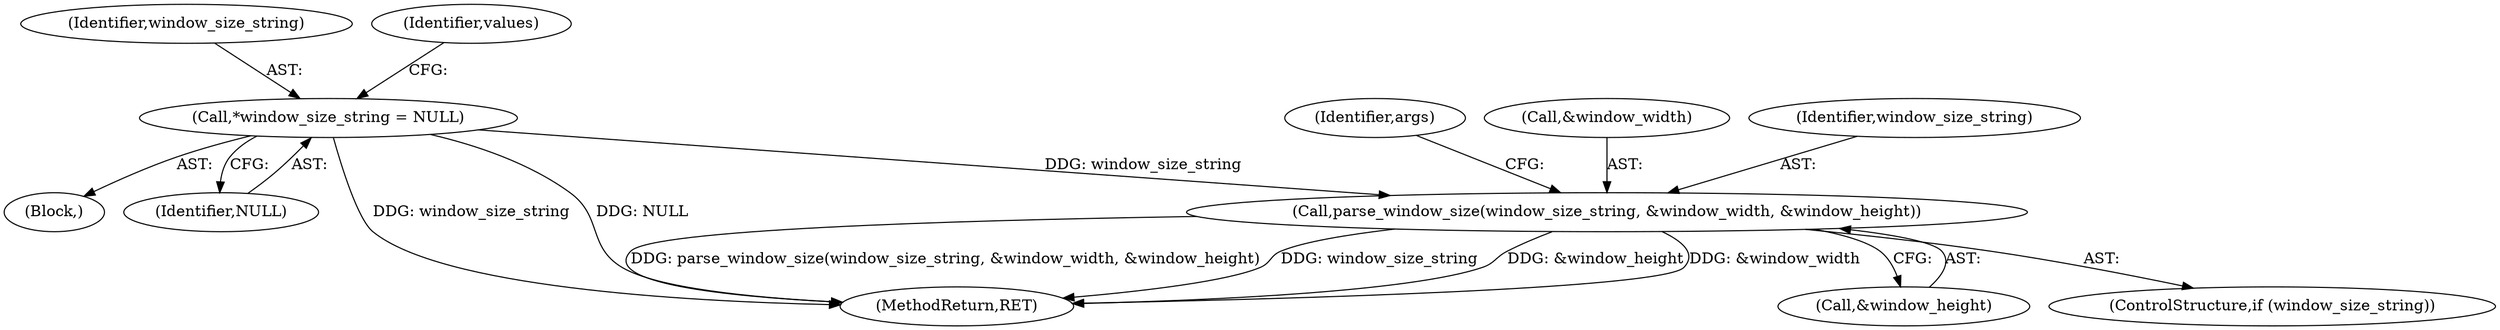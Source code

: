 digraph "0_Chrome_46afbe7f7f55280947e9c06c429a68983ba9d8dd@pointer" {
"1000174" [label="(Call,parse_window_size(window_size_string, &window_width, &window_height))"];
"1000114" [label="(Call,*window_size_string = NULL)"];
"1000220" [label="(MethodReturn,RET)"];
"1000115" [label="(Identifier,window_size_string)"];
"1000182" [label="(Identifier,args)"];
"1000119" [label="(Identifier,values)"];
"1000174" [label="(Call,parse_window_size(window_size_string, &window_width, &window_height))"];
"1000103" [label="(Block,)"];
"1000176" [label="(Call,&window_width)"];
"1000175" [label="(Identifier,window_size_string)"];
"1000178" [label="(Call,&window_height)"];
"1000116" [label="(Identifier,NULL)"];
"1000114" [label="(Call,*window_size_string = NULL)"];
"1000172" [label="(ControlStructure,if (window_size_string))"];
"1000174" -> "1000172"  [label="AST: "];
"1000174" -> "1000178"  [label="CFG: "];
"1000175" -> "1000174"  [label="AST: "];
"1000176" -> "1000174"  [label="AST: "];
"1000178" -> "1000174"  [label="AST: "];
"1000182" -> "1000174"  [label="CFG: "];
"1000174" -> "1000220"  [label="DDG: &window_height"];
"1000174" -> "1000220"  [label="DDG: &window_width"];
"1000174" -> "1000220"  [label="DDG: parse_window_size(window_size_string, &window_width, &window_height)"];
"1000174" -> "1000220"  [label="DDG: window_size_string"];
"1000114" -> "1000174"  [label="DDG: window_size_string"];
"1000114" -> "1000103"  [label="AST: "];
"1000114" -> "1000116"  [label="CFG: "];
"1000115" -> "1000114"  [label="AST: "];
"1000116" -> "1000114"  [label="AST: "];
"1000119" -> "1000114"  [label="CFG: "];
"1000114" -> "1000220"  [label="DDG: window_size_string"];
"1000114" -> "1000220"  [label="DDG: NULL"];
}
